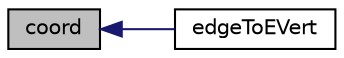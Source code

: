 digraph "coord"
{
  bgcolor="transparent";
  edge [fontname="Helvetica",fontsize="10",labelfontname="Helvetica",labelfontsize="10"];
  node [fontname="Helvetica",fontsize="10",shape=record];
  rankdir="LR";
  Node1 [label="coord",height=0.2,width=0.4,color="black", fillcolor="grey75", style="filled" fontcolor="black"];
  Node1 -> Node2 [dir="back",color="midnightblue",fontsize="10",style="solid",fontname="Helvetica"];
  Node2 [label="edgeToEVert",height=0.2,width=0.4,color="black",URL="$classFoam_1_1edgeVertex.html#a1e202b1ab8a96e5fbd02958e29524d24",tooltip="Convert edgeI to eVert. "];
}

